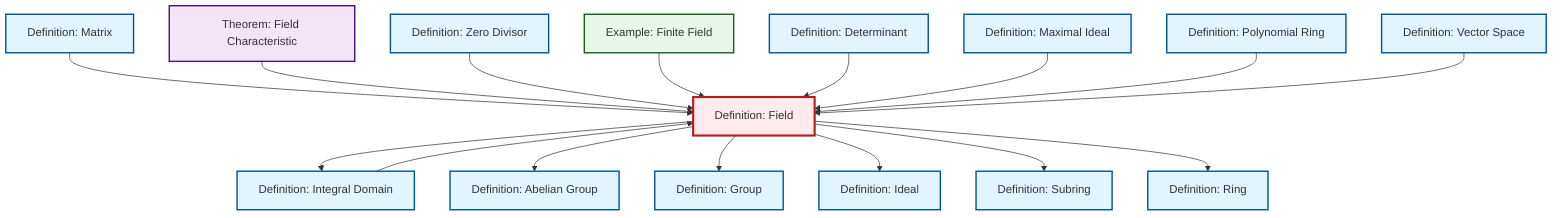 graph TD
    classDef definition fill:#e1f5fe,stroke:#01579b,stroke-width:2px
    classDef theorem fill:#f3e5f5,stroke:#4a148c,stroke-width:2px
    classDef axiom fill:#fff3e0,stroke:#e65100,stroke-width:2px
    classDef example fill:#e8f5e9,stroke:#1b5e20,stroke-width:2px
    classDef current fill:#ffebee,stroke:#b71c1c,stroke-width:3px
    ex-finite-field["Example: Finite Field"]:::example
    def-subring["Definition: Subring"]:::definition
    def-field["Definition: Field"]:::definition
    def-polynomial-ring["Definition: Polynomial Ring"]:::definition
    def-vector-space["Definition: Vector Space"]:::definition
    def-determinant["Definition: Determinant"]:::definition
    def-integral-domain["Definition: Integral Domain"]:::definition
    def-ideal["Definition: Ideal"]:::definition
    def-maximal-ideal["Definition: Maximal Ideal"]:::definition
    def-zero-divisor["Definition: Zero Divisor"]:::definition
    def-ring["Definition: Ring"]:::definition
    def-abelian-group["Definition: Abelian Group"]:::definition
    def-matrix["Definition: Matrix"]:::definition
    thm-field-characteristic["Theorem: Field Characteristic"]:::theorem
    def-group["Definition: Group"]:::definition
    def-field --> def-integral-domain
    def-matrix --> def-field
    def-field --> def-abelian-group
    def-integral-domain --> def-field
    thm-field-characteristic --> def-field
    def-field --> def-group
    def-zero-divisor --> def-field
    ex-finite-field --> def-field
    def-determinant --> def-field
    def-field --> def-ideal
    def-field --> def-subring
    def-maximal-ideal --> def-field
    def-polynomial-ring --> def-field
    def-field --> def-ring
    def-vector-space --> def-field
    class def-field current